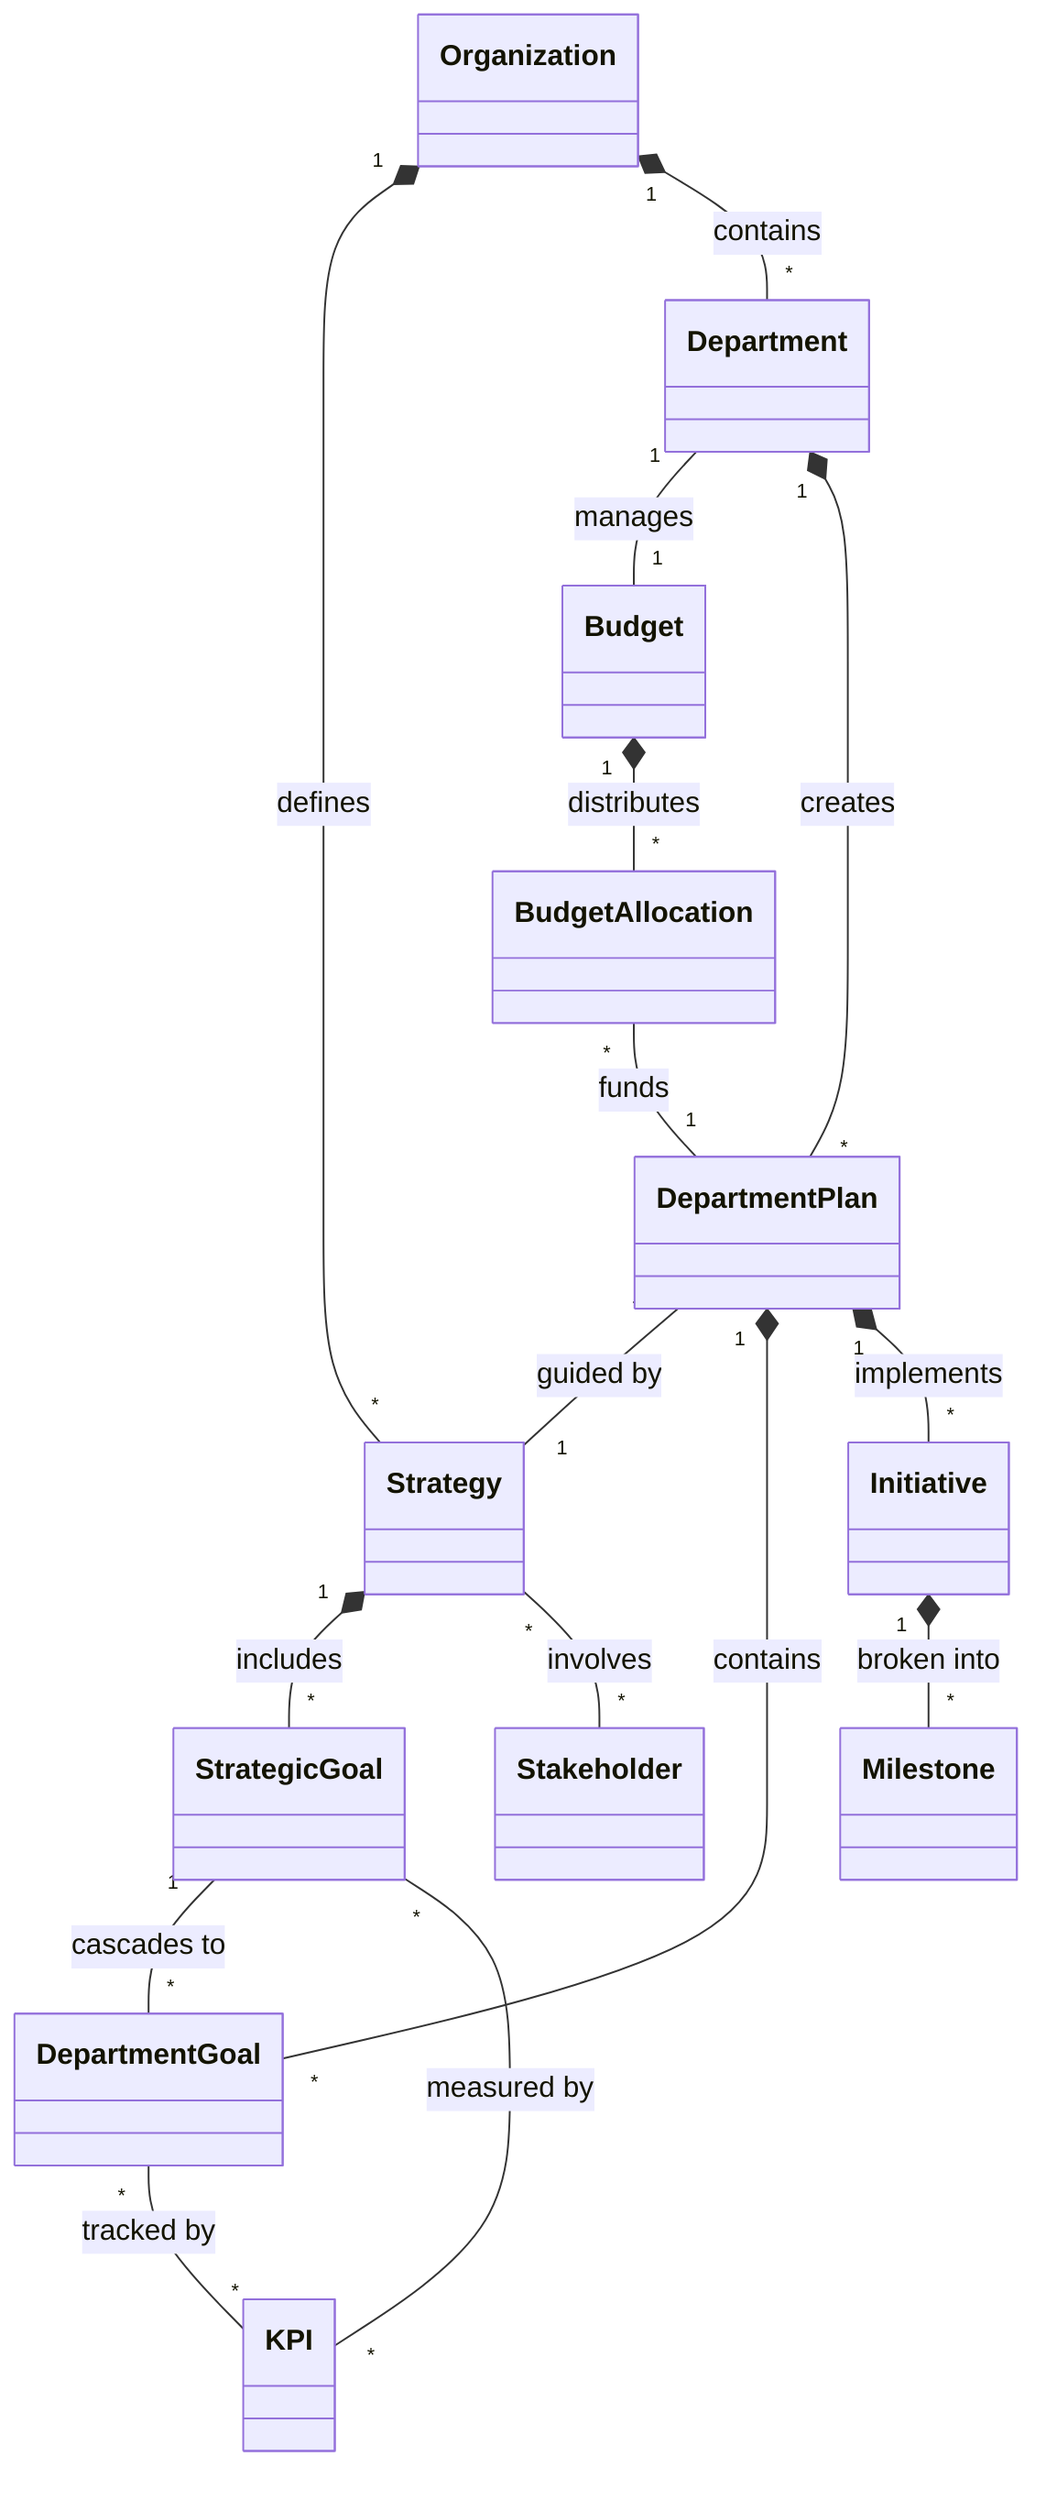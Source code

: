 classDiagram
    class Organization
    class Strategy
    class Department
    class StrategicGoal
    class DepartmentPlan
    class DepartmentGoal
    class KPI
    class Budget
    class BudgetAllocation
    class Initiative
    class Milestone
    class Stakeholder
    
    Organization "1" *-- "*" Strategy : defines
    Organization "1" *-- "*" Department : contains
    
    Strategy "1" *-- "*" StrategicGoal : includes
    Strategy "*" -- "*" Stakeholder : involves
    
    Department "1" -- "1" Budget : manages
    Department "1" *-- "*" DepartmentPlan : creates
    
    DepartmentPlan "*" -- "1" Strategy : guided by
    DepartmentPlan "1" *-- "*" DepartmentGoal : contains
    DepartmentPlan "1" *-- "*" Initiative : implements
    
    StrategicGoal "1" -- "*" DepartmentGoal : cascades to
    StrategicGoal "*" -- "*" KPI : measured by
    
    Budget "1" *-- "*" BudgetAllocation : distributes
    BudgetAllocation "*" -- "1" DepartmentPlan : funds
    
    Initiative "1" *-- "*" Milestone : broken into
    
    DepartmentGoal "*" -- "*" KPI : tracked by